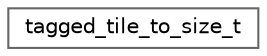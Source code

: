 digraph "类继承关系图"
{
 // LATEX_PDF_SIZE
  bgcolor="transparent";
  edge [fontname=Helvetica,fontsize=10,labelfontname=Helvetica,labelfontsize=10];
  node [fontname=Helvetica,fontsize=10,shape=box,height=0.2,width=0.4];
  rankdir="LR";
  Node0 [id="Node000000",label="tagged_tile_to_size_t",height=0.2,width=0.4,color="grey40", fillcolor="white", style="filled",URL="$structtagged__tile__to__size__t.html",tooltip=" "];
}
